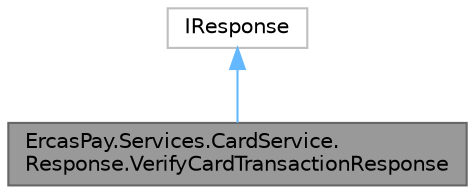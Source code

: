 digraph "ErcasPay.Services.CardService.Response.VerifyCardTransactionResponse"
{
 // LATEX_PDF_SIZE
  bgcolor="transparent";
  edge [fontname=Helvetica,fontsize=10,labelfontname=Helvetica,labelfontsize=10];
  node [fontname=Helvetica,fontsize=10,shape=box,height=0.2,width=0.4];
  Node1 [id="Node000001",label="ErcasPay.Services.CardService.\lResponse.VerifyCardTransactionResponse",height=0.2,width=0.4,color="gray40", fillcolor="grey60", style="filled", fontcolor="black",tooltip="Verify card transaction API response."];
  Node2 -> Node1 [id="edge1_Node000001_Node000002",dir="back",color="steelblue1",style="solid",tooltip=" "];
  Node2 [id="Node000002",label="IResponse",height=0.2,width=0.4,color="grey75", fillcolor="white", style="filled",URL="$interfaceErcasPay_1_1Base_1_1Response_1_1IResponse.html",tooltip=" "];
}
